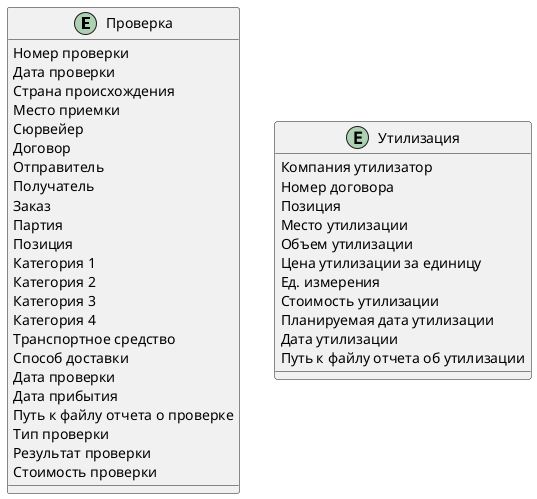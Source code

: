 @startuml
' hide the spot
' hide circle

' avoid problems with angled crows feet
skinparam linetype ortho

entity Проверка {
Номер проверки
Дата проверки
Страна происхождения
Место приемки
Сюрвейер
Договор
Отправитель
Получатель
Заказ
Партия
Позиция
Категория 1
Категория 2
Категория 3
Категория 4
Транспортное средство
Способ доставки
Дата проверки
Дата прибытия
Путь к файлу отчета о проверке
Тип проверки
Результат проверки
Стоимость проверки
}

entity Утилизация {
Компания утилизатор
Номер договора
Позиция
Место утилизации
Объем утилизации
Цена утилизации за единицу
Ед. измерения
Стоимость утилизации
Планируемая дата утилизации
Дата утилизации
Путь к файлу отчета об утилизации
}

@enduml
